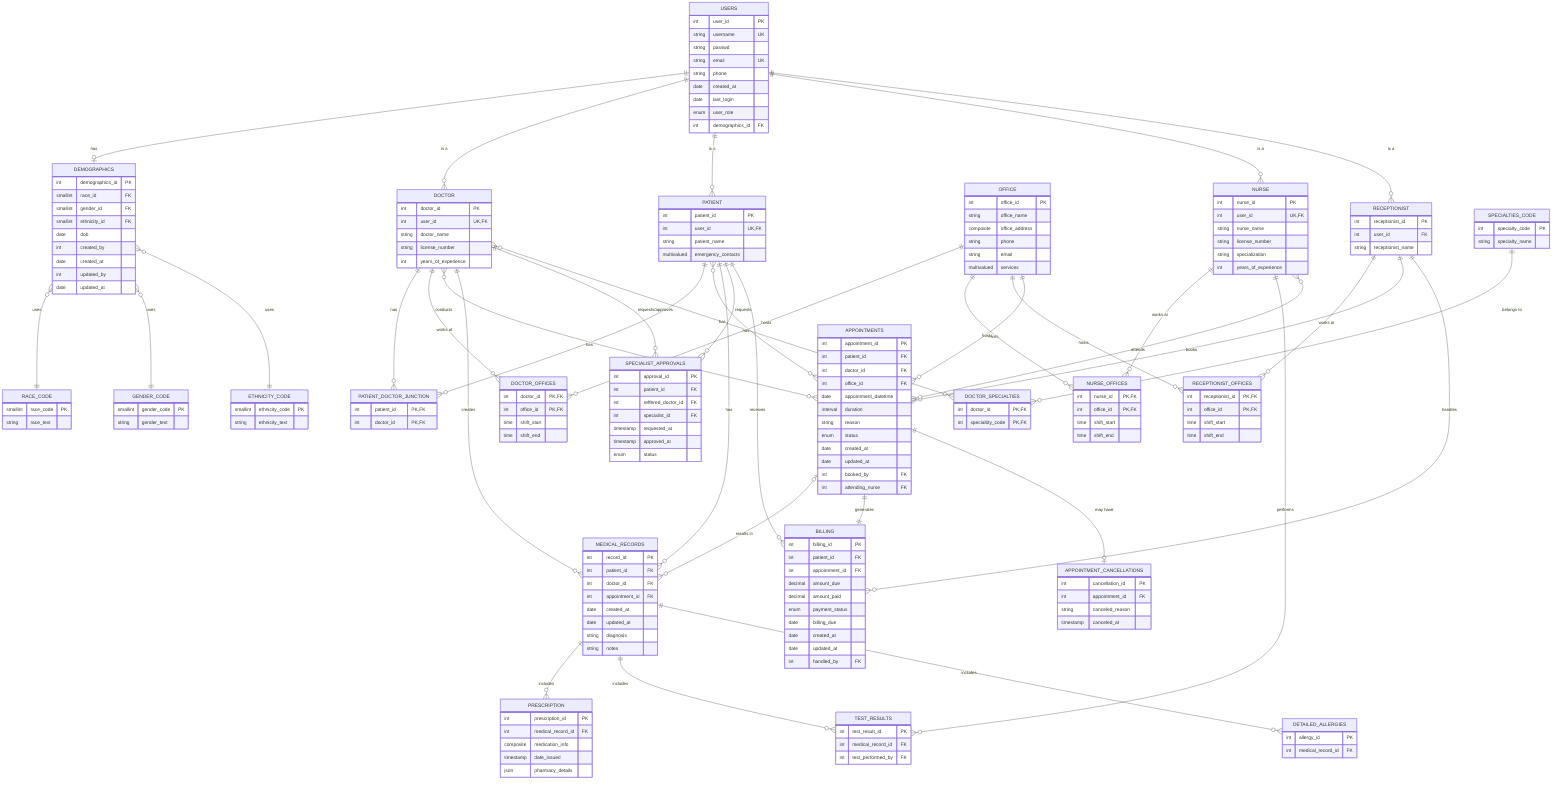 erDiagram
    USERS {
        int user_id PK
        string username UK
        string passwd
        string email UK
        string phone
        date created_at
        date last_login
        enum user_role
        int demographics_id FK
    }
    DEMOGRAPHICS {
        int demographics_id PK
        smallint race_id FK
        smallint gender_id FK
        smallint ethnicity_id FK
        date dob
        int created_by
        date created_at
        int updated_by
        date updated_at
    }
    RACE_CODE {
        smallint race_code PK
        string race_text
    }
    GENDER_CODE {
        smallint gender_code PK
        string gender_text
    }
    ETHNICITY_CODE {
        smallint ethnicity_code PK
        string ethnicity_text
    }
    DOCTOR {
        int doctor_id PK
        int user_id UK, FK
        string doctor_name
        string license_number
        int years_of_experience
    }
    PATIENT {
        int patient_id PK
        int user_id UK, FK
        string patient_name
        multivalued emergency_contacts
    }
    PATIENT_DOCTOR_JUNCTION {
        int patient_id PK, FK
        int doctor_id PK, FK
    }
    OFFICE {
        int office_id PK
        string office_name
        composite office_address
        string phone
        string email
        multivalued services
    }
    DOCTOR_OFFICES {
        int doctor_id PK, FK
        int office_id PK, FK
        time shift_start
        time shift_end
    }
    NURSE {
        int nurse_id PK
        int user_id UK, FK
        string nurse_name
        string license_number
        string specialization
        int years_of_experience
    }
    NURSE_OFFICES {
        int nurse_id PK, FK
        int office_id PK, FK
        time shift_start
        time shift_end
    }
    RECEPTIONIST {
        int receptionist_id PK
        int user_id FK
        string receptionist_name
    }
    RECEPTIONIST_OFFICES {
        int receptionist_id PK, FK
        int office_id PK, FK
        time shift_start
        time shift_end
    }
    APPOINTMENTS {
        int appointment_id PK
        int patient_id FK
        int doctor_id FK
        int office_id FK
        date appointment_datetime
        interval duration
        string reason
        enum status
        date created_at
        date updated_at
        int booked_by FK
        int attending_nurse FK
    }
    MEDICAL_RECORDS {
        int record_id PK
        int patient_id FK
        int doctor_id FK
        int appointment_id FK
        date created_at
        date updated_at
        string diagnosis
        string notes
    }
    PRESCRIPTION {
        int prescription_id PK
        int medical_record_id FK
        composite medication_info
        timestamp date_issued
        json pharmacy_details
    }
    TEST_RESULTS {
        int test_result_id PK
        int medical_record_id FK
        int test_performed_by FK
    }
    DETAILED_ALLERGIES {
        int allergy_id PK
        int medical_record_id FK
    }
    SPECIALIST_APPROVALS {
        int approval_id PK
        int patient_id FK
        int reffered_doctor_id FK
        int specialist_id FK
        timestamp requested_at
        timestamp approved_at
        enum status
    }
    BILLING {
        int billing_id PK
        int patient_id FK
        int appointment_id FK
        decimal amount_due
        decimal amount_paid
        enum payment_status
        date billing_due
        date created_at
        date updated_at
        int handled_by FK
    }
    SPECIALTIES_CODE {
        int specialty_code PK
        string specialty_name
    }
    DOCTOR_SPECIALTIES {
        int doctor_id PK, FK
        int specialtity_code PK, FK
    }
    APPOINTMENT_CANCELLATIONS {
        int cancellation_id PK
        int appointment_id FK
        string canceled_reason
        timestamp canceled_at
    }

    USERS ||--o| DEMOGRAPHICS : "has"
    DEMOGRAPHICS }o--|| RACE_CODE : "uses"
    DEMOGRAPHICS }o--|| GENDER_CODE : "uses"
    DEMOGRAPHICS }o--|| ETHNICITY_CODE : "uses"
    USERS ||--o{ DOCTOR : "is a"
    USERS ||--o{ PATIENT : "is a"
    USERS ||--o{ NURSE : "is a"
    USERS ||--o{ RECEPTIONIST : "is a"
    DOCTOR ||--o{ PATIENT_DOCTOR_JUNCTION : "has"
    PATIENT ||--o{ PATIENT_DOCTOR_JUNCTION : "has"
    DOCTOR ||--o{ DOCTOR_OFFICES : "works at"
    OFFICE ||--o{ DOCTOR_OFFICES : "hosts"
    NURSE ||--o{ NURSE_OFFICES : "works at"
    OFFICE ||--o{ NURSE_OFFICES : "hosts"
    RECEPTIONIST ||--o{ RECEPTIONIST_OFFICES : "works at"
    OFFICE ||--o{ RECEPTIONIST_OFFICES : "hosts"
    PATIENT }o--o{ APPOINTMENTS : "has"
    DOCTOR }o--o{ APPOINTMENTS : "conducts"
    OFFICE ||--o{ APPOINTMENTS : "hosts"
    PATIENT ||--o{ MEDICAL_RECORDS : "has"
    DOCTOR ||--o{ MEDICAL_RECORDS : "creates"
    APPOINTMENTS |o--o{ MEDICAL_RECORDS : "results in"
    MEDICAL_RECORDS ||--o{ PRESCRIPTION : "includes"
    MEDICAL_RECORDS ||--o{ TEST_RESULTS : "includes"
    MEDICAL_RECORDS ||--o{ DETAILED_ALLERGIES : "includes"
    NURSE ||--o{ TEST_RESULTS : "performs"
    PATIENT ||--o{ SPECIALIST_APPROVALS : "requests"
    DOCTOR ||--o{ SPECIALIST_APPROVALS : "requests/approves"
    PATIENT ||--o{ BILLING : "receives"
    APPOINTMENTS ||--|| BILLING : "generates"
    DOCTOR }o--o{ DOCTOR_SPECIALTIES : "has"
    SPECIALTIES_CODE ||--o{ DOCTOR_SPECIALTIES : "belongs to"
    RECEPTIONIST ||--o{ APPOINTMENTS : "books"
    NURSE }o--o{ APPOINTMENTS : "attends"
    APPOINTMENTS ||--o| APPOINTMENT_CANCELLATIONS : "may have"
    RECEPTIONIST ||--o{ BILLING : "handles"